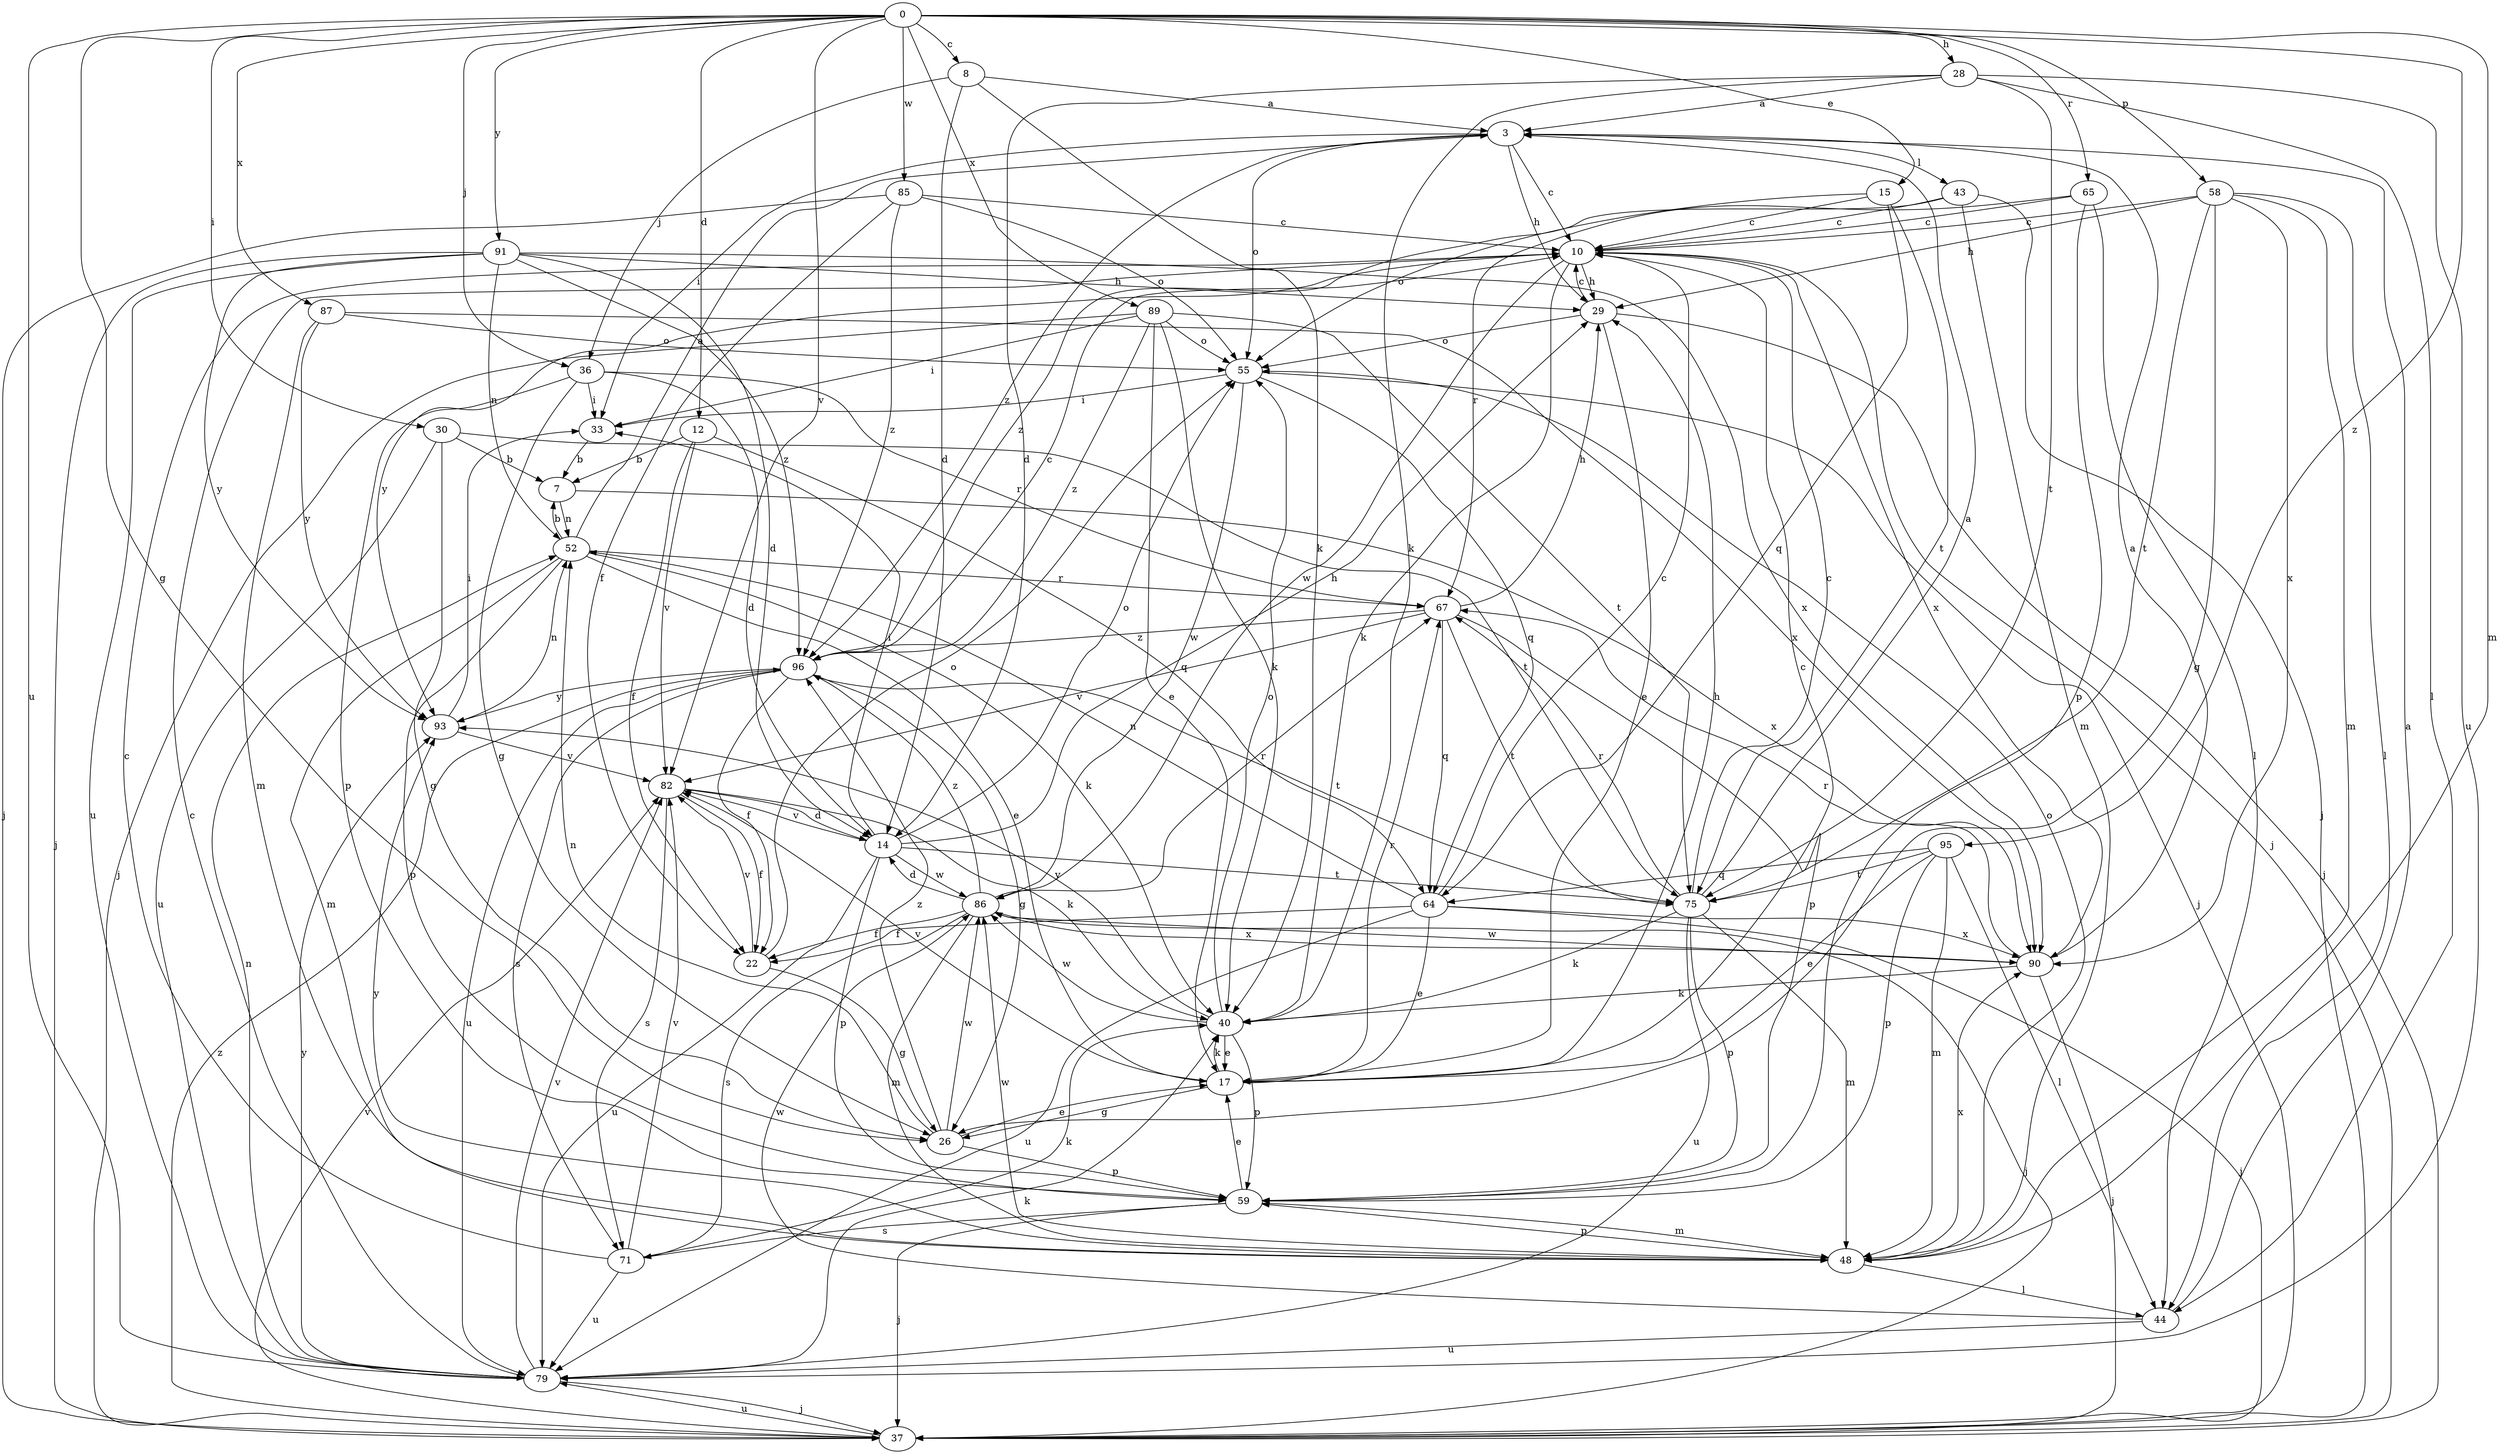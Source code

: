 strict digraph  {
0;
3;
7;
8;
10;
12;
14;
15;
17;
22;
26;
28;
29;
30;
33;
36;
37;
40;
43;
44;
48;
52;
55;
58;
59;
64;
65;
67;
71;
75;
79;
82;
85;
86;
87;
89;
90;
91;
93;
95;
96;
0 -> 8  [label=c];
0 -> 12  [label=d];
0 -> 15  [label=e];
0 -> 26  [label=g];
0 -> 28  [label=h];
0 -> 30  [label=i];
0 -> 36  [label=j];
0 -> 48  [label=m];
0 -> 58  [label=p];
0 -> 65  [label=r];
0 -> 79  [label=u];
0 -> 82  [label=v];
0 -> 85  [label=w];
0 -> 87  [label=x];
0 -> 89  [label=x];
0 -> 91  [label=y];
0 -> 95  [label=z];
3 -> 10  [label=c];
3 -> 29  [label=h];
3 -> 33  [label=i];
3 -> 43  [label=l];
3 -> 55  [label=o];
3 -> 96  [label=z];
7 -> 52  [label=n];
7 -> 90  [label=x];
8 -> 3  [label=a];
8 -> 14  [label=d];
8 -> 36  [label=j];
8 -> 40  [label=k];
10 -> 29  [label=h];
10 -> 37  [label=j];
10 -> 40  [label=k];
10 -> 86  [label=w];
10 -> 90  [label=x];
10 -> 93  [label=y];
12 -> 7  [label=b];
12 -> 22  [label=f];
12 -> 64  [label=q];
12 -> 82  [label=v];
14 -> 29  [label=h];
14 -> 33  [label=i];
14 -> 55  [label=o];
14 -> 59  [label=p];
14 -> 75  [label=t];
14 -> 79  [label=u];
14 -> 82  [label=v];
14 -> 86  [label=w];
15 -> 10  [label=c];
15 -> 55  [label=o];
15 -> 64  [label=q];
15 -> 75  [label=t];
17 -> 10  [label=c];
17 -> 26  [label=g];
17 -> 29  [label=h];
17 -> 40  [label=k];
17 -> 67  [label=r];
17 -> 82  [label=v];
22 -> 26  [label=g];
22 -> 55  [label=o];
22 -> 82  [label=v];
26 -> 17  [label=e];
26 -> 52  [label=n];
26 -> 59  [label=p];
26 -> 86  [label=w];
26 -> 96  [label=z];
28 -> 3  [label=a];
28 -> 14  [label=d];
28 -> 40  [label=k];
28 -> 44  [label=l];
28 -> 75  [label=t];
28 -> 79  [label=u];
29 -> 10  [label=c];
29 -> 17  [label=e];
29 -> 37  [label=j];
29 -> 55  [label=o];
30 -> 7  [label=b];
30 -> 26  [label=g];
30 -> 75  [label=t];
30 -> 79  [label=u];
33 -> 7  [label=b];
36 -> 14  [label=d];
36 -> 26  [label=g];
36 -> 33  [label=i];
36 -> 59  [label=p];
36 -> 67  [label=r];
37 -> 79  [label=u];
37 -> 82  [label=v];
37 -> 96  [label=z];
40 -> 17  [label=e];
40 -> 55  [label=o];
40 -> 59  [label=p];
40 -> 86  [label=w];
40 -> 93  [label=y];
43 -> 10  [label=c];
43 -> 37  [label=j];
43 -> 48  [label=m];
43 -> 96  [label=z];
44 -> 3  [label=a];
44 -> 79  [label=u];
44 -> 86  [label=w];
48 -> 44  [label=l];
48 -> 55  [label=o];
48 -> 59  [label=p];
48 -> 86  [label=w];
48 -> 90  [label=x];
48 -> 93  [label=y];
52 -> 3  [label=a];
52 -> 7  [label=b];
52 -> 17  [label=e];
52 -> 40  [label=k];
52 -> 48  [label=m];
52 -> 59  [label=p];
52 -> 67  [label=r];
55 -> 33  [label=i];
55 -> 37  [label=j];
55 -> 64  [label=q];
55 -> 86  [label=w];
58 -> 10  [label=c];
58 -> 26  [label=g];
58 -> 29  [label=h];
58 -> 44  [label=l];
58 -> 48  [label=m];
58 -> 75  [label=t];
58 -> 90  [label=x];
59 -> 17  [label=e];
59 -> 37  [label=j];
59 -> 48  [label=m];
59 -> 71  [label=s];
64 -> 10  [label=c];
64 -> 17  [label=e];
64 -> 22  [label=f];
64 -> 37  [label=j];
64 -> 52  [label=n];
64 -> 79  [label=u];
64 -> 90  [label=x];
65 -> 10  [label=c];
65 -> 44  [label=l];
65 -> 59  [label=p];
65 -> 67  [label=r];
67 -> 29  [label=h];
67 -> 59  [label=p];
67 -> 64  [label=q];
67 -> 75  [label=t];
67 -> 82  [label=v];
67 -> 96  [label=z];
71 -> 10  [label=c];
71 -> 40  [label=k];
71 -> 79  [label=u];
71 -> 82  [label=v];
75 -> 3  [label=a];
75 -> 10  [label=c];
75 -> 40  [label=k];
75 -> 48  [label=m];
75 -> 59  [label=p];
75 -> 67  [label=r];
75 -> 79  [label=u];
79 -> 10  [label=c];
79 -> 37  [label=j];
79 -> 40  [label=k];
79 -> 52  [label=n];
79 -> 82  [label=v];
79 -> 93  [label=y];
82 -> 14  [label=d];
82 -> 22  [label=f];
82 -> 40  [label=k];
82 -> 71  [label=s];
85 -> 10  [label=c];
85 -> 22  [label=f];
85 -> 37  [label=j];
85 -> 55  [label=o];
85 -> 96  [label=z];
86 -> 14  [label=d];
86 -> 22  [label=f];
86 -> 37  [label=j];
86 -> 48  [label=m];
86 -> 67  [label=r];
86 -> 71  [label=s];
86 -> 90  [label=x];
86 -> 96  [label=z];
87 -> 48  [label=m];
87 -> 55  [label=o];
87 -> 90  [label=x];
87 -> 93  [label=y];
89 -> 17  [label=e];
89 -> 33  [label=i];
89 -> 37  [label=j];
89 -> 40  [label=k];
89 -> 55  [label=o];
89 -> 75  [label=t];
89 -> 96  [label=z];
90 -> 3  [label=a];
90 -> 37  [label=j];
90 -> 40  [label=k];
90 -> 67  [label=r];
90 -> 86  [label=w];
91 -> 14  [label=d];
91 -> 29  [label=h];
91 -> 37  [label=j];
91 -> 52  [label=n];
91 -> 79  [label=u];
91 -> 90  [label=x];
91 -> 93  [label=y];
91 -> 96  [label=z];
93 -> 33  [label=i];
93 -> 52  [label=n];
93 -> 82  [label=v];
95 -> 17  [label=e];
95 -> 44  [label=l];
95 -> 48  [label=m];
95 -> 59  [label=p];
95 -> 64  [label=q];
95 -> 75  [label=t];
96 -> 10  [label=c];
96 -> 22  [label=f];
96 -> 26  [label=g];
96 -> 71  [label=s];
96 -> 75  [label=t];
96 -> 79  [label=u];
96 -> 93  [label=y];
}
